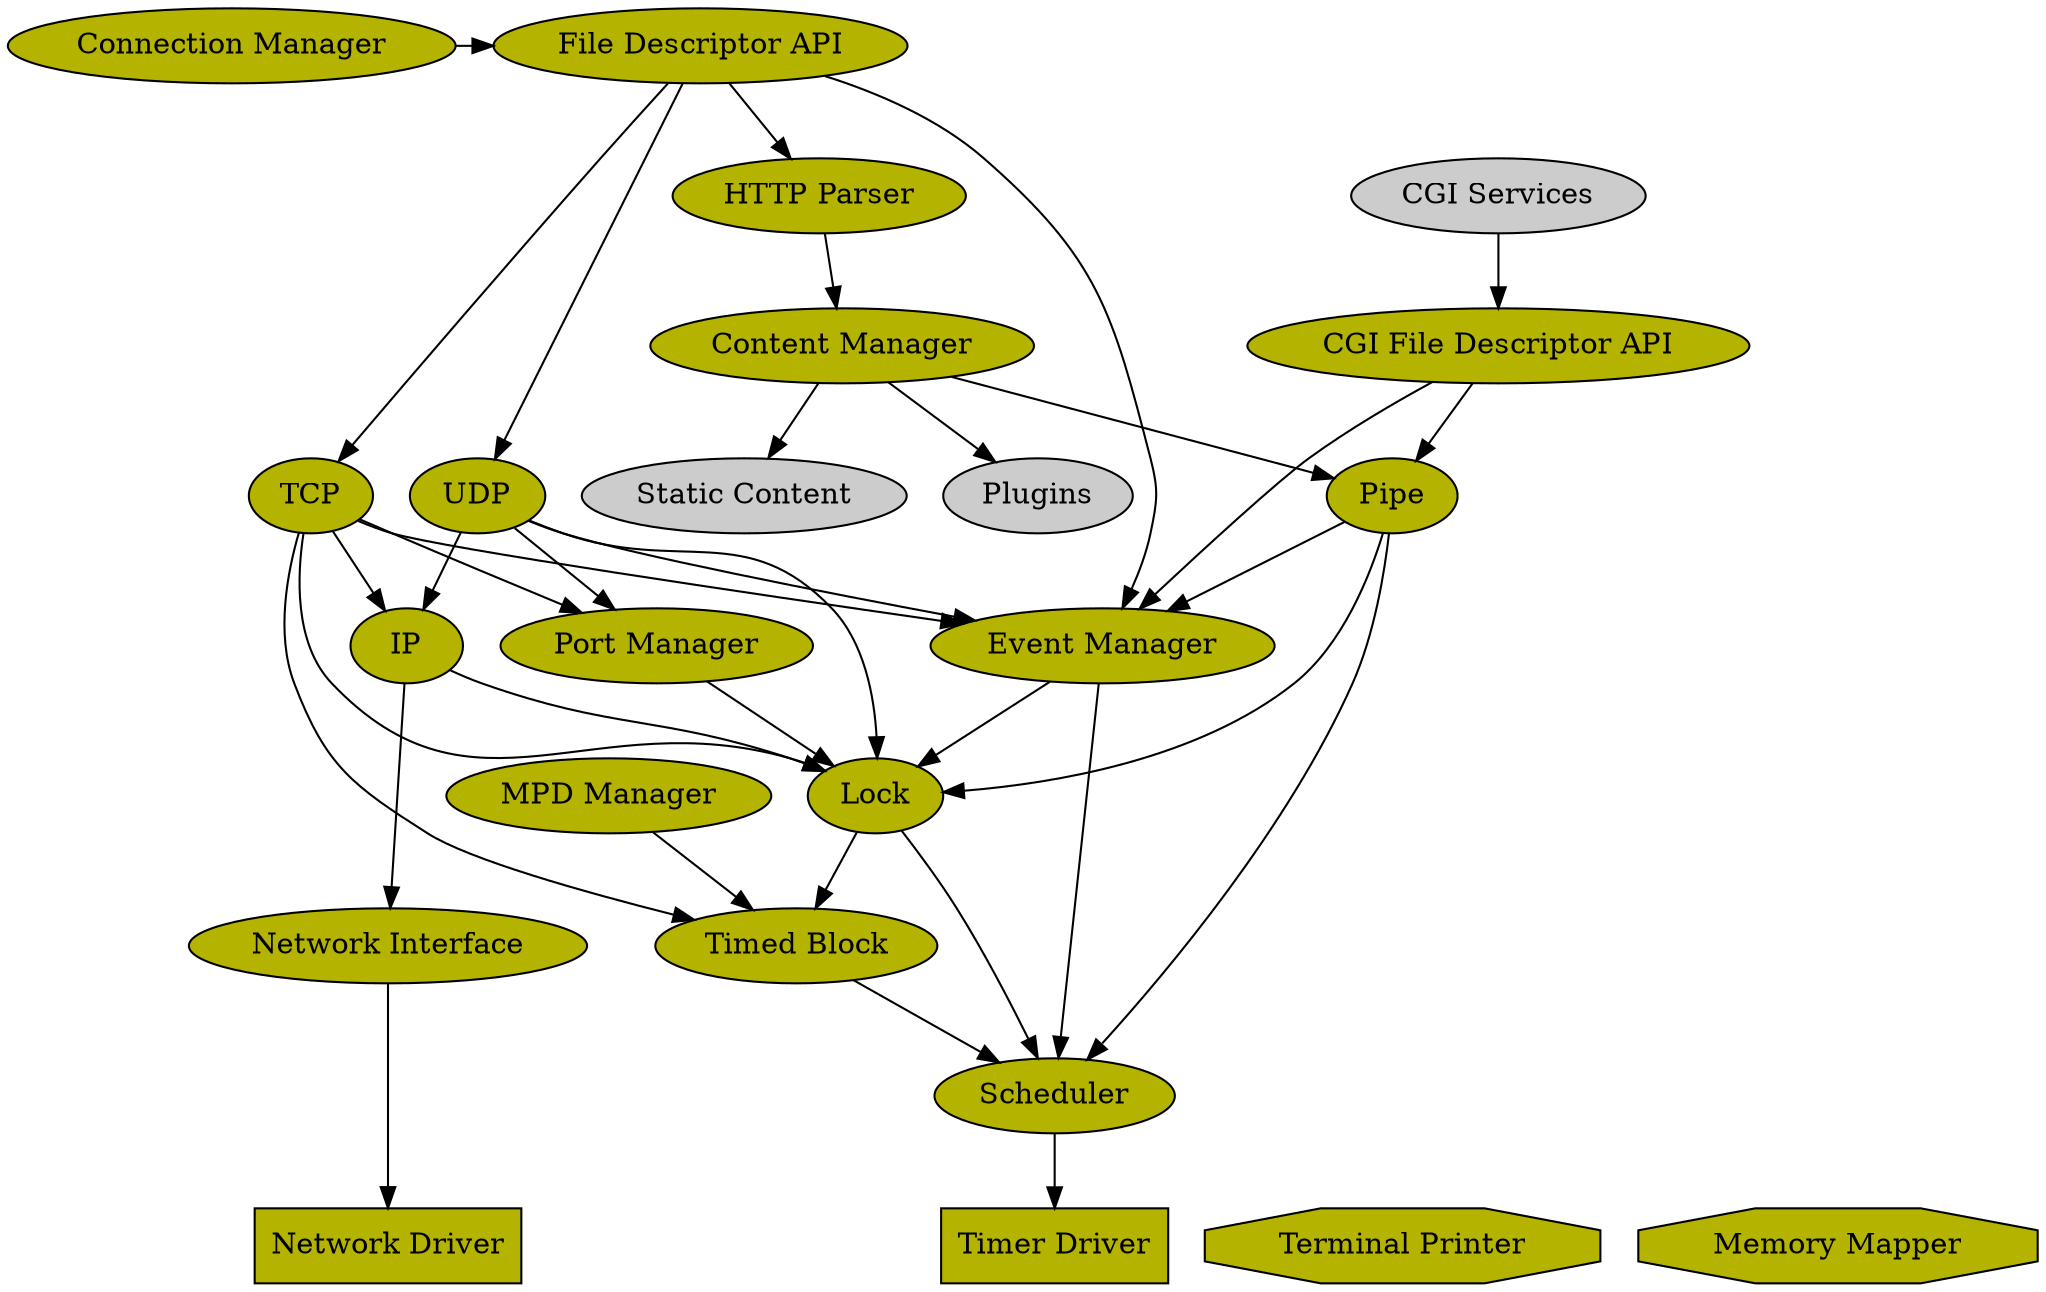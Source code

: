 digraph web_server {
	overlap=false;
//	overlap=scale;
	splines=true;
//	rankdir=BT;

	{
		rank=same;
//		"Net Demultiplexer" [shape=box,style=filled,fillcolor="#b3b300"];
		"Network Driver" [shape=box,style=filled,fillcolor="#b3b300"];
		"Timer Driver" [shape=box,style=filled,fillcolor="#b3b300"];

		"Terminal Printer" [shape=octagon,style=filled,fillcolor="#b3b300"];
		"Memory Mapper" [shape=octagon,style=filled,fillcolor="#b3b300"];
	};
	{
		rank=same;
		"Connection Manager" [fillcolor="#b3b300",style=filled];
		"File Descriptor API" [fillcolor="#b3b300",style=filled];
	};

	"UDP" [fillcolor="#b3b300",style=filled];
	"TCP" [fillcolor="#b3b300",style=filled];
	"IP" [fillcolor="#b3b300",style=filled];
	"Port Manager" [fillcolor="#b3b300",style=filled];
	"Event Manager" [fillcolor="#b3b300",style=filled];

	"HTTP Parser" [fillcolor="#b3b300",style=filled];
	"CGI Services" [fillcolor="#cccccc",style=filled];
	"CGI File Descriptor API" [fillcolor="#b3b300",style=filled];	
	"Content Manager" [fillcolor="#b3b300",style=filled];
	"Pipe" [style=filled,fillcolor="#b3b300"];
	"Static Content" [style=filled,fillcolor="#cccccc"];
	"Plugins" [fillcolor="#cccccc",style=filled];
	"Network Interface" [fillcolor="#b3b300",style=filled];
	"Scheduler" [fillcolor="#b3b300",style=filled];
	"Lock" [fillcolor="#b3b300",style=filled];
	"Timed Block" [fillcolor="#b3b300",style=filled];
	"MPD Manager" [fillcolor="#b3b300",style=filled];

	// Edges
	"Connection Manager" -> "File Descriptor API";
	"File Descriptor API" -> "TCP";
	"File Descriptor API" -> "UDP";
	"File Descriptor API" -> "Event Manager";
	"HTTP Parser" -> "Content Manager";
	"Content Manager" -> "Plugins";
	"Content Manager" -> "Static Content";
	"Content Manager" -> "Pipe";
	"CGI Services" -> "CGI File Descriptor API";
	"CGI File Descriptor API" -> "Event Manager";
	"CGI File Descriptor API" -> "Pipe";
	"Pipe" -> "Event Manager";
	"Pipe" -> "Scheduler";
	"Pipe" -> "Lock";
	"UDP" -> "IP";
	"TCP" -> "IP";
	"TCP" -> "Timed Block";
	"UDP" -> "Event Manager";
	"TCP" -> "Event Manager";
	"UDP" -> "Port Manager";
	"TCP" -> "Port Manager";
	"Port Manager" -> "Lock";
//	"Port Manager" -> "Net Demultiplexer";
	"Event Manager" -> "Scheduler";
	"Event Manager" -> "Lock";
	"Lock" -> "Timed Block";
	"Lock" -> "Scheduler";
	"Timed Block" -> "Scheduler";
	"UDP" -> "Lock";
	"TCP" -> "Lock";
	"IP" -> "Lock";
//	"File Descriptor API" -> "Lock";
//	"IP" -> "Net Demultiplexer";
	"IP" -> "Network Interface";
//	"IP" -> "Network Driver";
	"Network Interface" -> "Network Driver";
	"Scheduler" -> "Timer Driver";
	"File Descriptor API" -> "HTTP Parser";

	"MPD Manager" -> "Timed Block";	
}
